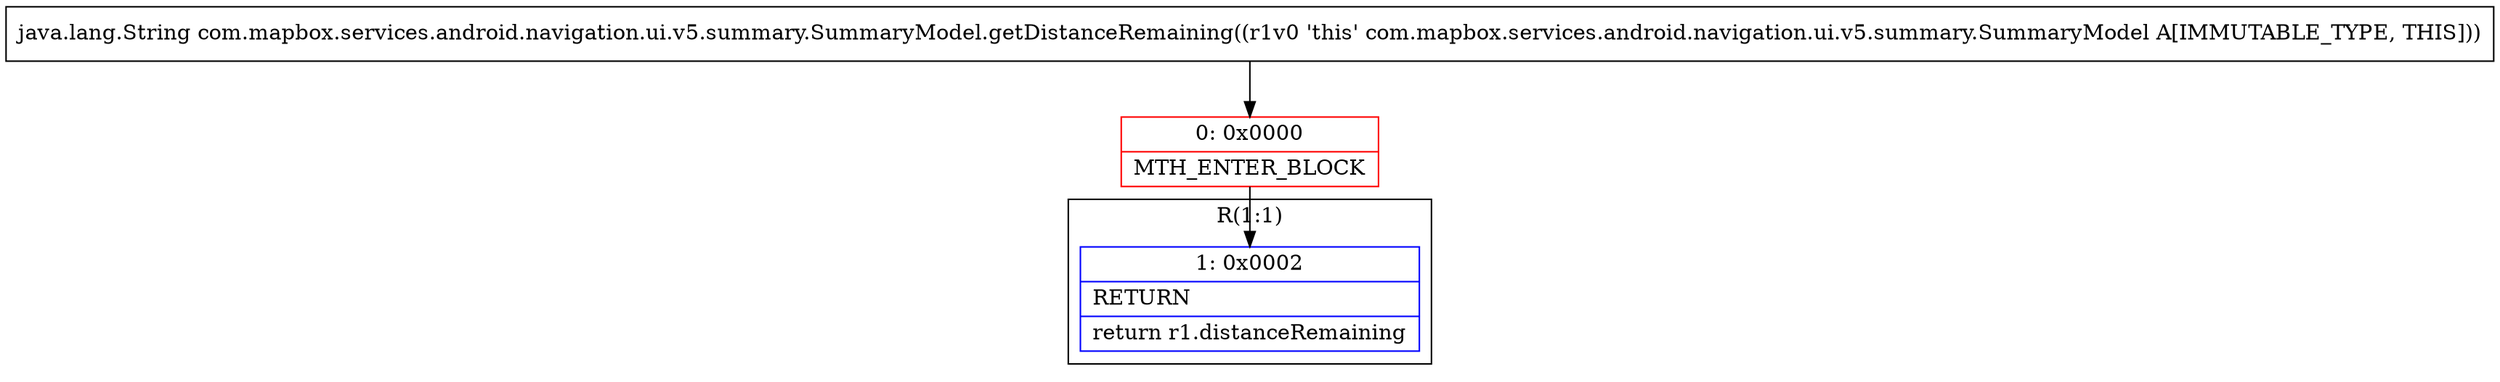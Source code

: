 digraph "CFG forcom.mapbox.services.android.navigation.ui.v5.summary.SummaryModel.getDistanceRemaining()Ljava\/lang\/String;" {
subgraph cluster_Region_1366573350 {
label = "R(1:1)";
node [shape=record,color=blue];
Node_1 [shape=record,label="{1\:\ 0x0002|RETURN\l|return r1.distanceRemaining\l}"];
}
Node_0 [shape=record,color=red,label="{0\:\ 0x0000|MTH_ENTER_BLOCK\l}"];
MethodNode[shape=record,label="{java.lang.String com.mapbox.services.android.navigation.ui.v5.summary.SummaryModel.getDistanceRemaining((r1v0 'this' com.mapbox.services.android.navigation.ui.v5.summary.SummaryModel A[IMMUTABLE_TYPE, THIS])) }"];
MethodNode -> Node_0;
Node_0 -> Node_1;
}


